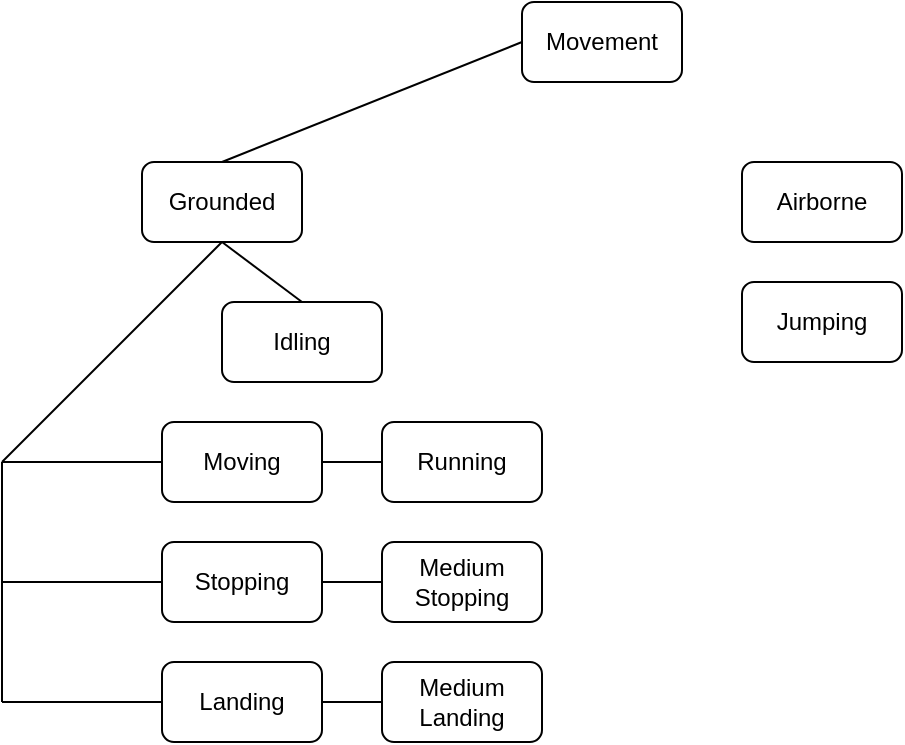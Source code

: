 <mxfile version="17.4.2" type="device"><diagram id="LnS3B_Tw5_3pOI46dWB3" name="Page-1"><mxGraphModel dx="1102" dy="865" grid="1" gridSize="10" guides="1" tooltips="1" connect="1" arrows="1" fold="1" page="1" pageScale="1" pageWidth="850" pageHeight="1100" math="0" shadow="0"><root><mxCell id="0"/><mxCell id="1" parent="0"/><mxCell id="NC3Jt5cF045P4pusIfUd-1" value="Movement" style="rounded=1;whiteSpace=wrap;html=1;" parent="1" vertex="1"><mxGeometry x="390" y="70" width="80" height="40" as="geometry"/></mxCell><mxCell id="NC3Jt5cF045P4pusIfUd-2" value="Grounded" style="rounded=1;whiteSpace=wrap;html=1;" parent="1" vertex="1"><mxGeometry x="200" y="150" width="80" height="40" as="geometry"/></mxCell><mxCell id="NC3Jt5cF045P4pusIfUd-3" value="Airborne" style="rounded=1;whiteSpace=wrap;html=1;" parent="1" vertex="1"><mxGeometry x="500" y="150" width="80" height="40" as="geometry"/></mxCell><mxCell id="NC3Jt5cF045P4pusIfUd-4" value="Jumping" style="rounded=1;whiteSpace=wrap;html=1;" parent="1" vertex="1"><mxGeometry x="500" y="210" width="80" height="40" as="geometry"/></mxCell><mxCell id="NC3Jt5cF045P4pusIfUd-5" value="Idling" style="rounded=1;whiteSpace=wrap;html=1;" parent="1" vertex="1"><mxGeometry x="240" y="220" width="80" height="40" as="geometry"/></mxCell><mxCell id="NC3Jt5cF045P4pusIfUd-7" value="Moving" style="rounded=1;whiteSpace=wrap;html=1;" parent="1" vertex="1"><mxGeometry x="210" y="280" width="80" height="40" as="geometry"/></mxCell><mxCell id="NC3Jt5cF045P4pusIfUd-8" value="Stopping" style="rounded=1;whiteSpace=wrap;html=1;" parent="1" vertex="1"><mxGeometry x="210" y="340" width="80" height="40" as="geometry"/></mxCell><mxCell id="NC3Jt5cF045P4pusIfUd-9" value="Landing" style="rounded=1;whiteSpace=wrap;html=1;" parent="1" vertex="1"><mxGeometry x="210" y="400" width="80" height="40" as="geometry"/></mxCell><mxCell id="NC3Jt5cF045P4pusIfUd-10" value="Running&lt;br&gt;" style="rounded=1;whiteSpace=wrap;html=1;" parent="1" vertex="1"><mxGeometry x="320" y="280" width="80" height="40" as="geometry"/></mxCell><mxCell id="NC3Jt5cF045P4pusIfUd-11" value="Medium Stopping" style="rounded=1;whiteSpace=wrap;html=1;" parent="1" vertex="1"><mxGeometry x="320" y="340" width="80" height="40" as="geometry"/></mxCell><mxCell id="NC3Jt5cF045P4pusIfUd-12" value="Medium Landing" style="rounded=1;whiteSpace=wrap;html=1;" parent="1" vertex="1"><mxGeometry x="320" y="400" width="80" height="40" as="geometry"/></mxCell><mxCell id="NC3Jt5cF045P4pusIfUd-14" value="" style="endArrow=none;html=1;rounded=0;entryX=0;entryY=0.5;entryDx=0;entryDy=0;exitX=0.5;exitY=0;exitDx=0;exitDy=0;" parent="1" source="NC3Jt5cF045P4pusIfUd-2" target="NC3Jt5cF045P4pusIfUd-1" edge="1"><mxGeometry width="50" height="50" relative="1" as="geometry"><mxPoint x="320" y="150" as="sourcePoint"/><mxPoint x="360" y="110" as="targetPoint"/></mxGeometry></mxCell><mxCell id="NC3Jt5cF045P4pusIfUd-15" value="" style="endArrow=none;html=1;rounded=0;entryX=0.5;entryY=1;entryDx=0;entryDy=0;exitX=0.5;exitY=0;exitDx=0;exitDy=0;" parent="1" source="NC3Jt5cF045P4pusIfUd-5" target="NC3Jt5cF045P4pusIfUd-2" edge="1"><mxGeometry width="50" height="50" relative="1" as="geometry"><mxPoint x="180" y="180" as="sourcePoint"/><mxPoint x="230" y="130" as="targetPoint"/></mxGeometry></mxCell><mxCell id="NC3Jt5cF045P4pusIfUd-16" value="" style="endArrow=none;html=1;rounded=0;exitX=0;exitY=0.5;exitDx=0;exitDy=0;" parent="1" source="NC3Jt5cF045P4pusIfUd-7" edge="1"><mxGeometry width="50" height="50" relative="1" as="geometry"><mxPoint x="190" y="310" as="sourcePoint"/><mxPoint x="130" y="300" as="targetPoint"/></mxGeometry></mxCell><mxCell id="NC3Jt5cF045P4pusIfUd-17" value="" style="endArrow=none;html=1;rounded=0;entryX=0.5;entryY=1;entryDx=0;entryDy=0;" parent="1" target="NC3Jt5cF045P4pusIfUd-2" edge="1"><mxGeometry width="50" height="50" relative="1" as="geometry"><mxPoint x="130" y="300" as="sourcePoint"/><mxPoint x="250" y="220" as="targetPoint"/></mxGeometry></mxCell><mxCell id="NC3Jt5cF045P4pusIfUd-18" value="" style="endArrow=none;html=1;rounded=0;" parent="1" edge="1"><mxGeometry width="50" height="50" relative="1" as="geometry"><mxPoint x="130" y="420" as="sourcePoint"/><mxPoint x="130" y="300" as="targetPoint"/></mxGeometry></mxCell><mxCell id="NC3Jt5cF045P4pusIfUd-19" value="" style="endArrow=none;html=1;rounded=0;exitX=0;exitY=0.5;exitDx=0;exitDy=0;" parent="1" source="NC3Jt5cF045P4pusIfUd-8" edge="1"><mxGeometry width="50" height="50" relative="1" as="geometry"><mxPoint x="140" y="450" as="sourcePoint"/><mxPoint x="130" y="360" as="targetPoint"/></mxGeometry></mxCell><mxCell id="NC3Jt5cF045P4pusIfUd-20" value="" style="endArrow=none;html=1;rounded=0;exitX=0;exitY=0.5;exitDx=0;exitDy=0;" parent="1" source="NC3Jt5cF045P4pusIfUd-9" edge="1"><mxGeometry width="50" height="50" relative="1" as="geometry"><mxPoint x="220" y="370" as="sourcePoint"/><mxPoint x="130" y="420" as="targetPoint"/></mxGeometry></mxCell><mxCell id="NC3Jt5cF045P4pusIfUd-21" value="" style="endArrow=none;html=1;rounded=0;exitX=0;exitY=0.5;exitDx=0;exitDy=0;entryX=1;entryY=0.5;entryDx=0;entryDy=0;" parent="1" source="NC3Jt5cF045P4pusIfUd-10" target="NC3Jt5cF045P4pusIfUd-7" edge="1"><mxGeometry width="50" height="50" relative="1" as="geometry"><mxPoint x="220" y="310" as="sourcePoint"/><mxPoint x="140" y="310" as="targetPoint"/></mxGeometry></mxCell><mxCell id="NC3Jt5cF045P4pusIfUd-22" value="" style="endArrow=none;html=1;rounded=0;exitX=0;exitY=0.5;exitDx=0;exitDy=0;entryX=1;entryY=0.5;entryDx=0;entryDy=0;" parent="1" source="NC3Jt5cF045P4pusIfUd-11" target="NC3Jt5cF045P4pusIfUd-8" edge="1"><mxGeometry width="50" height="50" relative="1" as="geometry"><mxPoint x="330" y="310" as="sourcePoint"/><mxPoint x="300" y="310" as="targetPoint"/></mxGeometry></mxCell><mxCell id="NC3Jt5cF045P4pusIfUd-23" value="" style="endArrow=none;html=1;rounded=0;exitX=0;exitY=0.5;exitDx=0;exitDy=0;entryX=1;entryY=0.5;entryDx=0;entryDy=0;" parent="1" source="NC3Jt5cF045P4pusIfUd-12" target="NC3Jt5cF045P4pusIfUd-9" edge="1"><mxGeometry width="50" height="50" relative="1" as="geometry"><mxPoint x="330" y="370" as="sourcePoint"/><mxPoint x="300" y="370" as="targetPoint"/></mxGeometry></mxCell><mxCell id="NC3Jt5cF045P4pusIfUd-25" style="edgeStyle=orthogonalEdgeStyle;rounded=0;orthogonalLoop=1;jettySize=auto;html=1;exitX=0.5;exitY=1;exitDx=0;exitDy=0;" parent="1" source="NC3Jt5cF045P4pusIfUd-2" target="NC3Jt5cF045P4pusIfUd-2" edge="1"><mxGeometry relative="1" as="geometry"/></mxCell></root></mxGraphModel></diagram></mxfile>